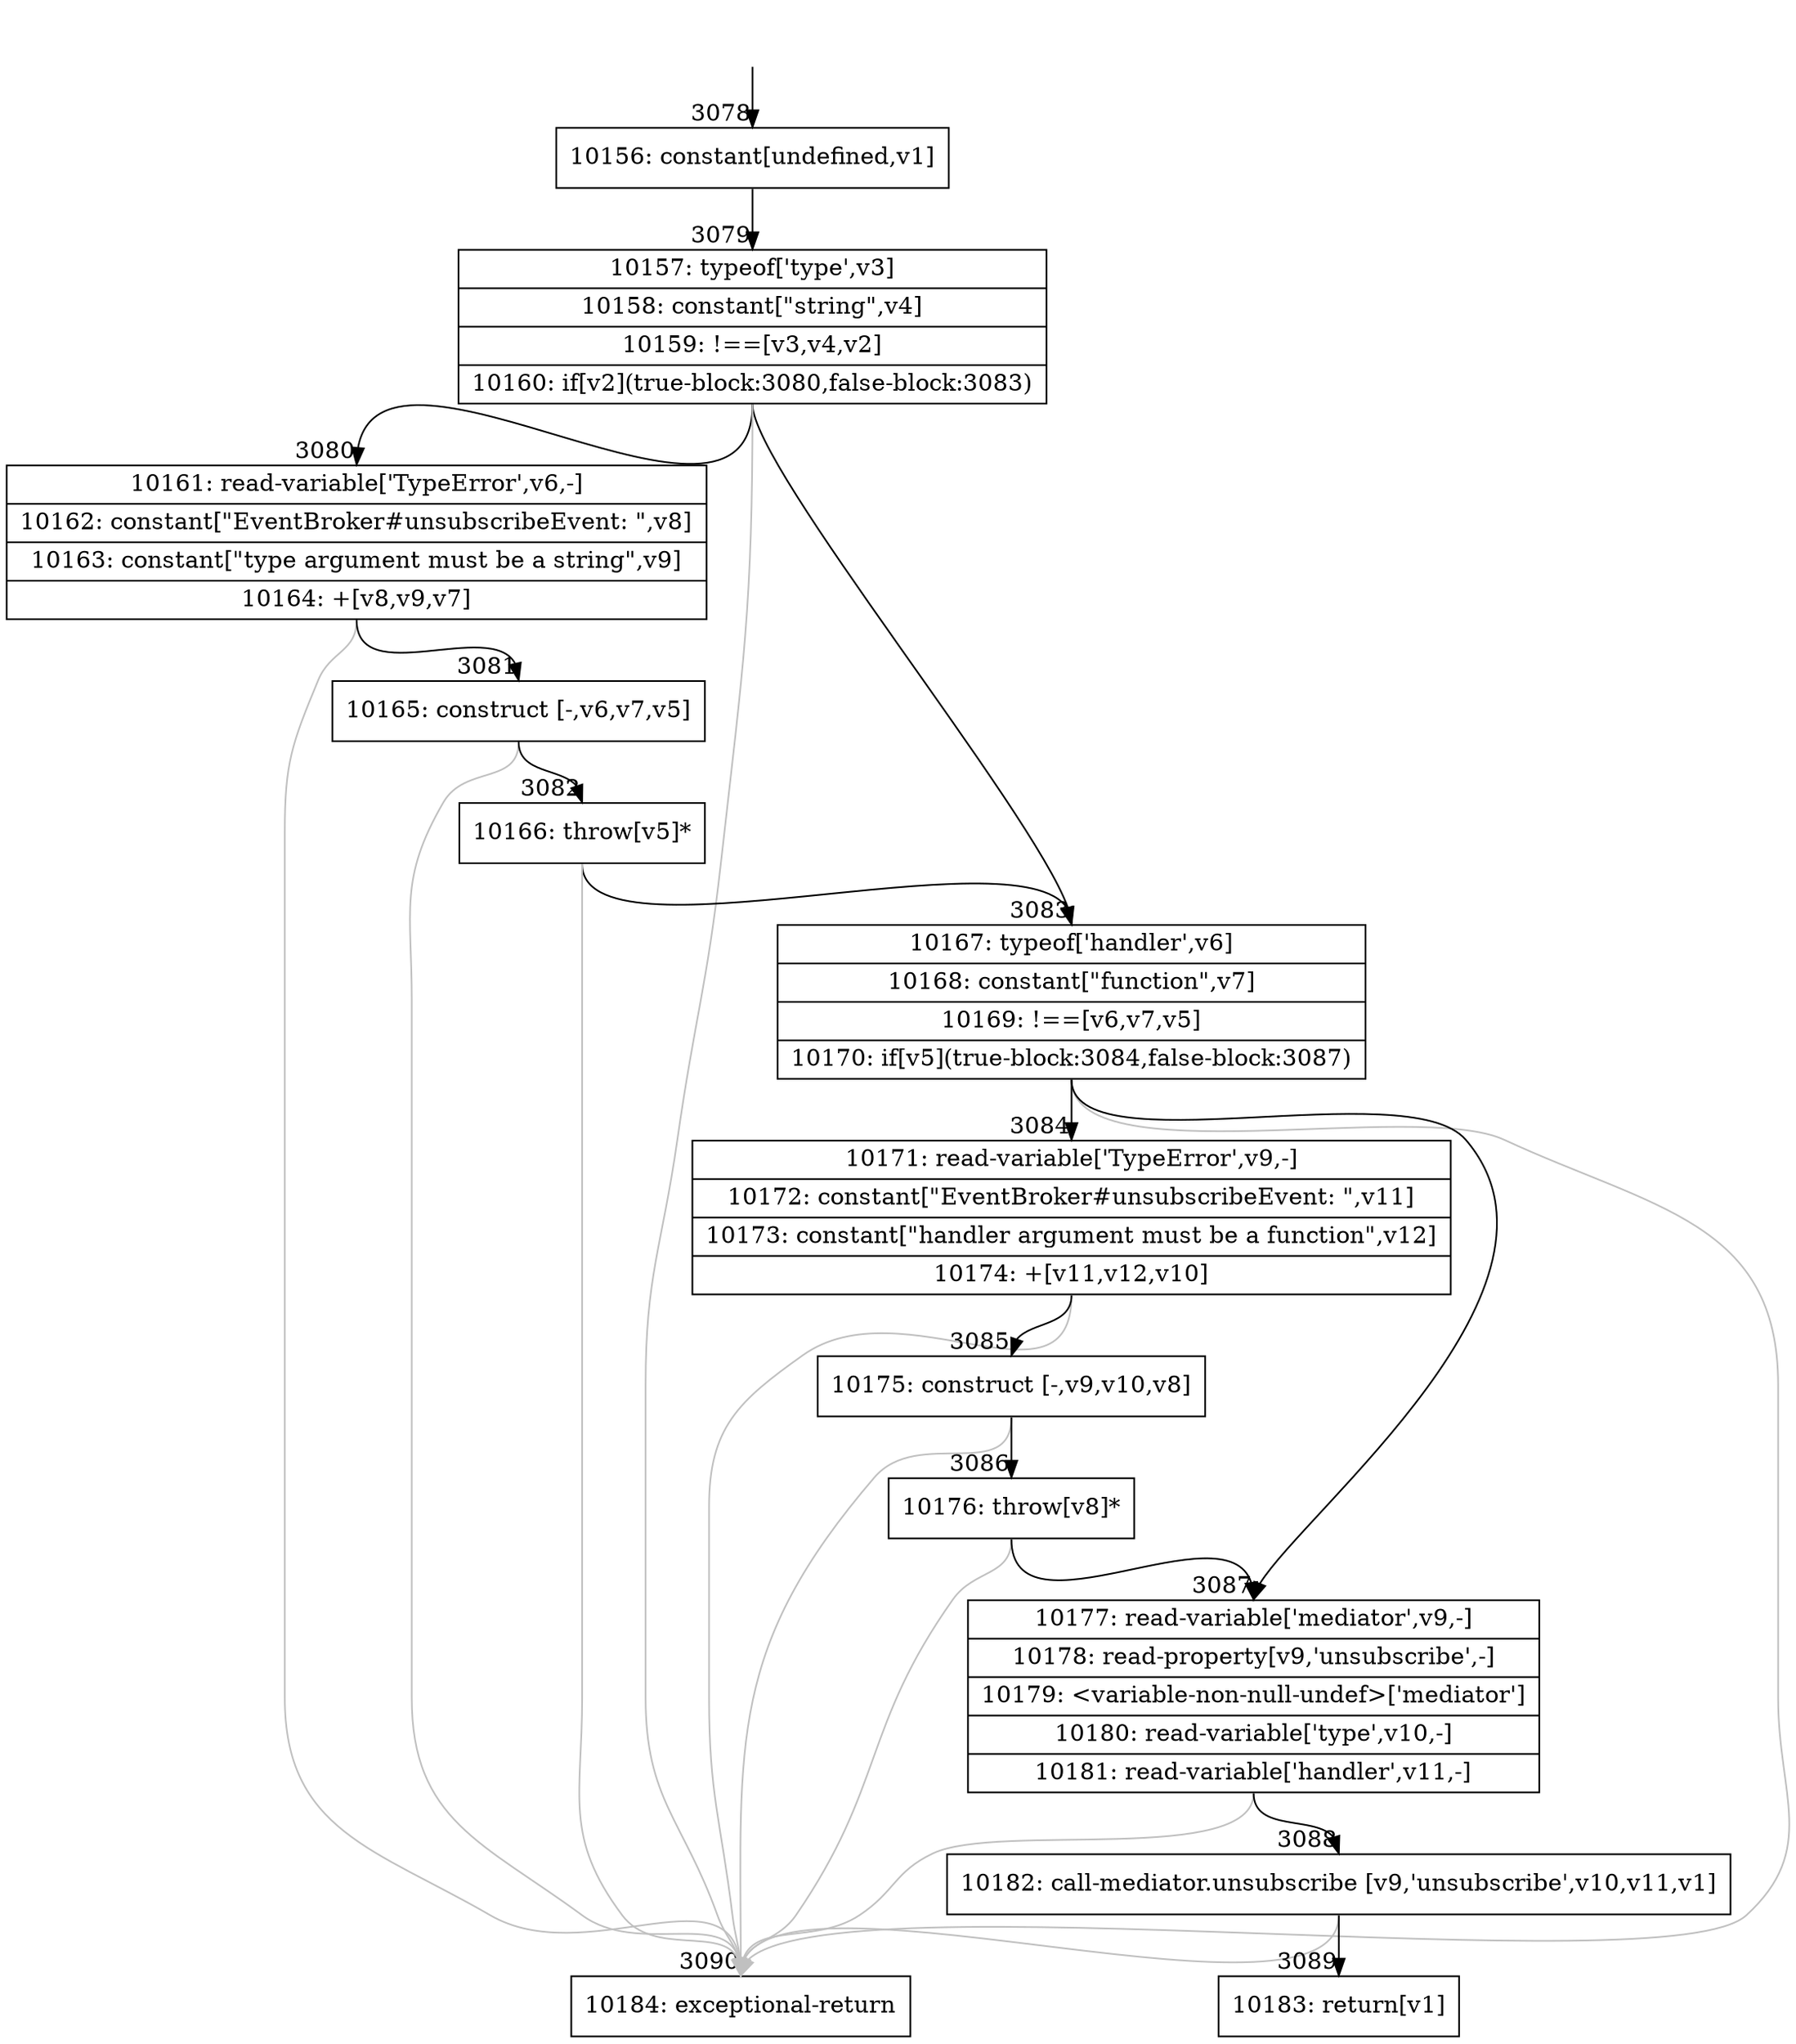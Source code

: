 digraph {
rankdir="TD"
BB_entry234[shape=none,label=""];
BB_entry234 -> BB3078 [tailport=s, headport=n, headlabel="    3078"]
BB3078 [shape=record label="{10156: constant[undefined,v1]}" ] 
BB3078 -> BB3079 [tailport=s, headport=n, headlabel="      3079"]
BB3079 [shape=record label="{10157: typeof['type',v3]|10158: constant[\"string\",v4]|10159: !==[v3,v4,v2]|10160: if[v2](true-block:3080,false-block:3083)}" ] 
BB3079 -> BB3080 [tailport=s, headport=n, headlabel="      3080"]
BB3079 -> BB3083 [tailport=s, headport=n, headlabel="      3083"]
BB3079 -> BB3090 [tailport=s, headport=n, color=gray, headlabel="      3090"]
BB3080 [shape=record label="{10161: read-variable['TypeError',v6,-]|10162: constant[\"EventBroker#unsubscribeEvent: \",v8]|10163: constant[\"type argument must be a string\",v9]|10164: +[v8,v9,v7]}" ] 
BB3080 -> BB3081 [tailport=s, headport=n, headlabel="      3081"]
BB3080 -> BB3090 [tailport=s, headport=n, color=gray]
BB3081 [shape=record label="{10165: construct [-,v6,v7,v5]}" ] 
BB3081 -> BB3082 [tailport=s, headport=n, headlabel="      3082"]
BB3081 -> BB3090 [tailport=s, headport=n, color=gray]
BB3082 [shape=record label="{10166: throw[v5]*}" ] 
BB3082 -> BB3083 [tailport=s, headport=n]
BB3082 -> BB3090 [tailport=s, headport=n, color=gray]
BB3083 [shape=record label="{10167: typeof['handler',v6]|10168: constant[\"function\",v7]|10169: !==[v6,v7,v5]|10170: if[v5](true-block:3084,false-block:3087)}" ] 
BB3083 -> BB3084 [tailport=s, headport=n, headlabel="      3084"]
BB3083 -> BB3087 [tailport=s, headport=n, headlabel="      3087"]
BB3083 -> BB3090 [tailport=s, headport=n, color=gray]
BB3084 [shape=record label="{10171: read-variable['TypeError',v9,-]|10172: constant[\"EventBroker#unsubscribeEvent: \",v11]|10173: constant[\"handler argument must be a function\",v12]|10174: +[v11,v12,v10]}" ] 
BB3084 -> BB3085 [tailport=s, headport=n, headlabel="      3085"]
BB3084 -> BB3090 [tailport=s, headport=n, color=gray]
BB3085 [shape=record label="{10175: construct [-,v9,v10,v8]}" ] 
BB3085 -> BB3086 [tailport=s, headport=n, headlabel="      3086"]
BB3085 -> BB3090 [tailport=s, headport=n, color=gray]
BB3086 [shape=record label="{10176: throw[v8]*}" ] 
BB3086 -> BB3087 [tailport=s, headport=n]
BB3086 -> BB3090 [tailport=s, headport=n, color=gray]
BB3087 [shape=record label="{10177: read-variable['mediator',v9,-]|10178: read-property[v9,'unsubscribe',-]|10179: \<variable-non-null-undef\>['mediator']|10180: read-variable['type',v10,-]|10181: read-variable['handler',v11,-]}" ] 
BB3087 -> BB3088 [tailport=s, headport=n, headlabel="      3088"]
BB3087 -> BB3090 [tailport=s, headport=n, color=gray]
BB3088 [shape=record label="{10182: call-mediator.unsubscribe [v9,'unsubscribe',v10,v11,v1]}" ] 
BB3088 -> BB3089 [tailport=s, headport=n, headlabel="      3089"]
BB3088 -> BB3090 [tailport=s, headport=n, color=gray]
BB3089 [shape=record label="{10183: return[v1]}" ] 
BB3090 [shape=record label="{10184: exceptional-return}" ] 
//#$~ 2666
}
